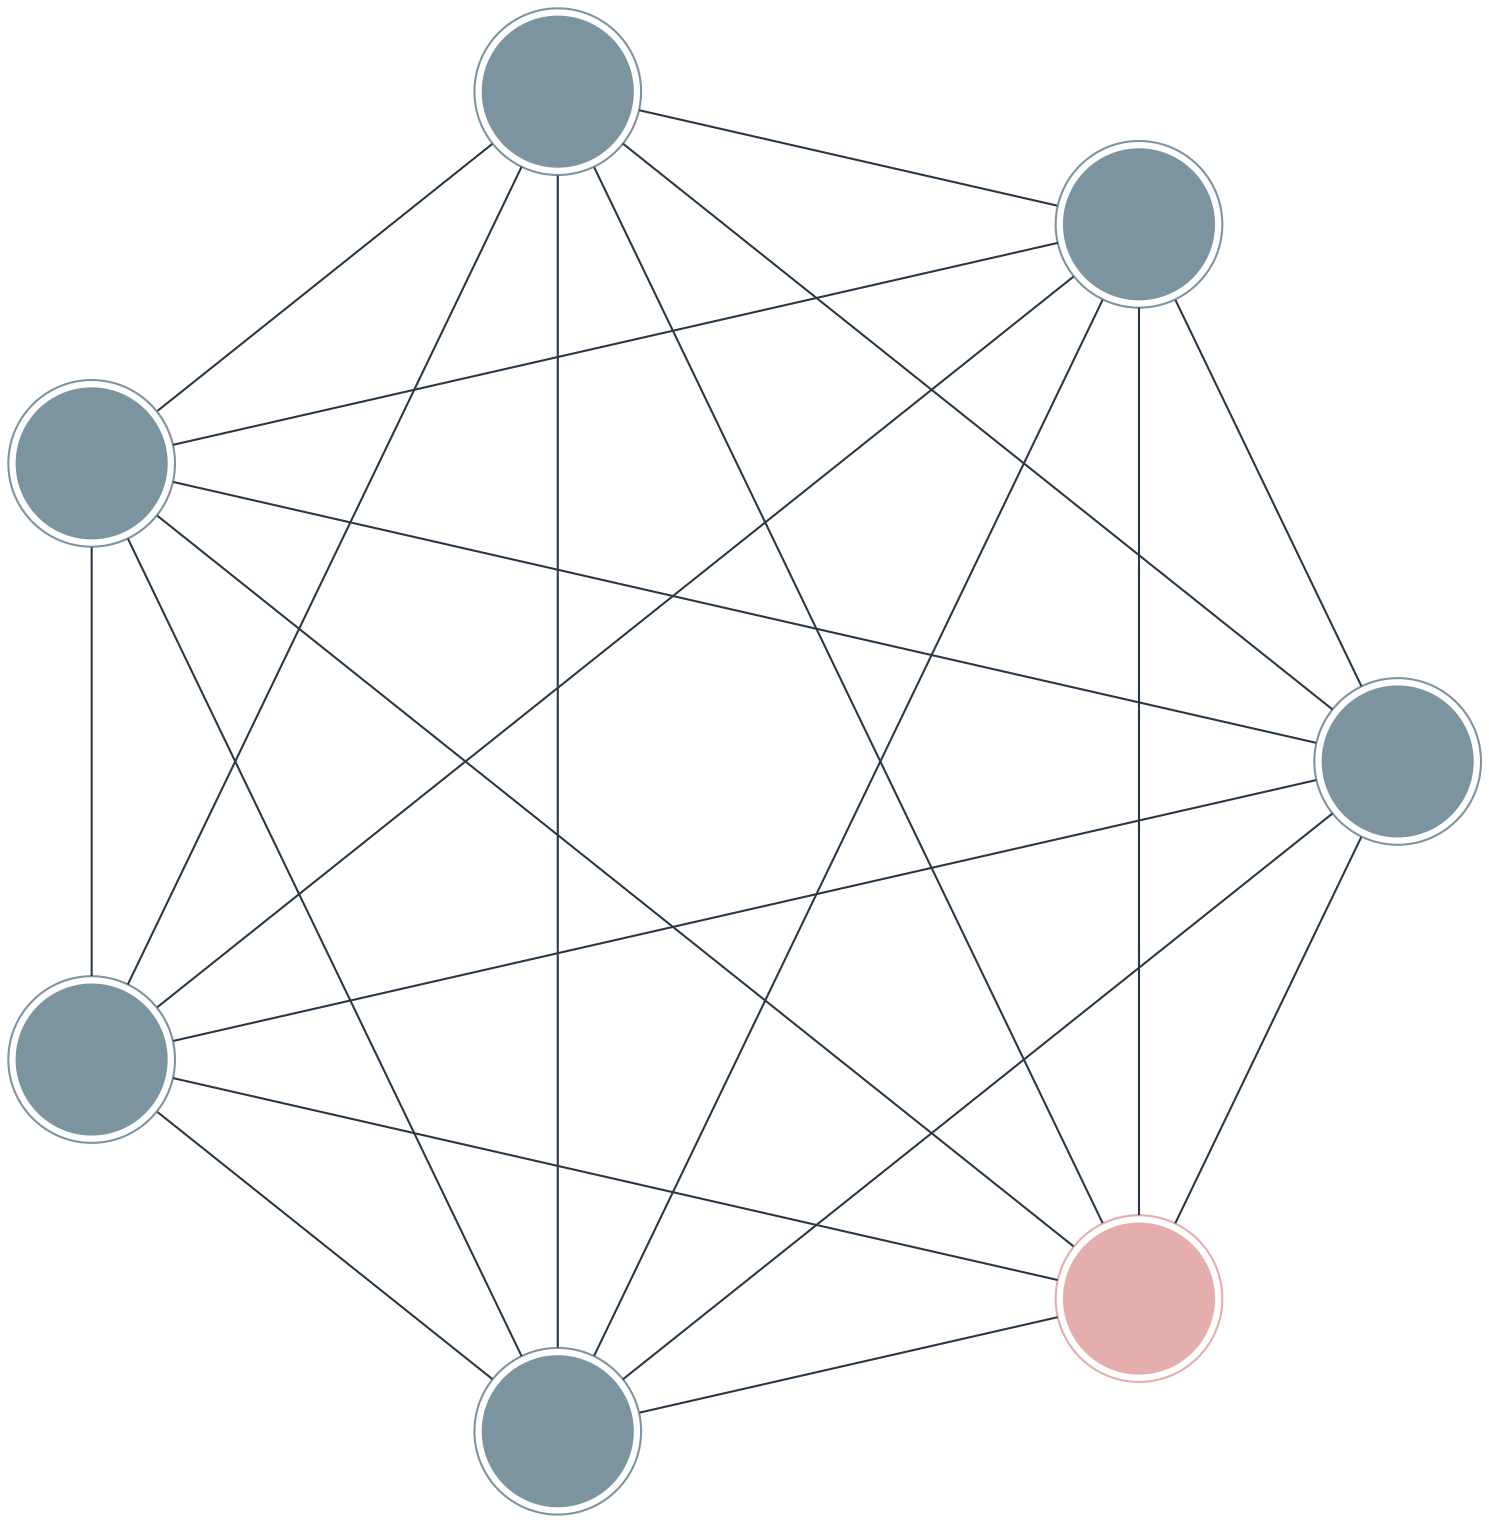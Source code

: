 digraph G { 
layout="circo";
edge [color="#2A3845"]; 
node [fontsize=30,height =1
];
mindist=3;
node [style=filled,color="#7c93a0",arrowhead="none",penwidth=1];



a[
shape=doublecircle
color="#e6adad"
label=""
];

b[
shape=doublecircle
label=""
];

c[
shape=doublecircle
label=""

];

d[
shape=doublecircle
label=""

];

e[
shape=doublecircle
label=""

];


f[
shape=doublecircle
label=""

];
g[
shape=doublecircle
label=""

];

a -> b [ label=" ",color="#2A3845",arrowhead="none",penwidth=1 ];
a -> c [ label=" ",color="#2A3845",arrowhead="none",penwidth=1 ];
a -> d [ label=" ",color="#2A3845",arrowhead="none",penwidth=1 ];
a -> e [ label=" ",color="#2A3845",arrowhead="none",penwidth=1 ];
a -> f [ label=" ",color="#2A3845",arrowhead="none",penwidth=1 ];
a -> g [ label=" ",color="#2A3845",arrowhead="none",penwidth=1 ];

b -> c [ label=" ",color="#2A3845",arrowhead="none",penwidth=1 ];
b -> d [ label=" ",color="#2A3845",arrowhead="none",penwidth=1 ];
b -> e [ label=" ",color="#2A3845",arrowhead="none",penwidth=1 ];
b -> f [ label=" ",color="#2A3845",arrowhead="none",penwidth=1 ];
b -> g [ label=" ",color="#2A3845",arrowhead="none",penwidth=1 ];

c -> d [ label=" ",color="#2A3845",arrowhead="none",penwidth=1  ];
c -> e [ label=" ",color="#2A3845",arrowhead="none",penwidth=1  ];
c -> f [ label=" ",color="#2A3845",arrowhead="none",penwidth=1  ];
c -> g [ label=" ",color="#2A3845",arrowhead="none",penwidth=1  ];

d -> e [ label=" ",color="#2A3845",arrowhead="none",penwidth=1  ];
d -> f [ label=" ",color="#2A3845",arrowhead="none",penwidth=1  ];
d -> g [ label=" ",color="#2A3845",arrowhead="none",penwidth=1  ];

e -> f [ label=" ",color="#2A3845",arrowhead="none",penwidth=1  ];
e -> g [ label=" ",color="#2A3845",arrowhead="none",penwidth=1  ];

f -> g [ label=" ",color="#2A3845",arrowhead="none",penwidth=1  ];


}
